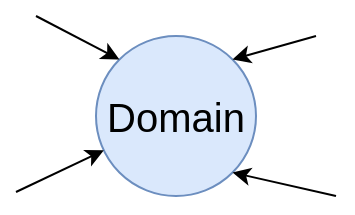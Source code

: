<mxfile version="12.1.0" type="device" pages="1"><diagram id="6ErX_-oxHxo06pIScF08" name="Page-1"><mxGraphModel dx="961" dy="576" grid="1" gridSize="10" guides="1" tooltips="1" connect="1" arrows="1" fold="1" page="1" pageScale="1" pageWidth="850" pageHeight="1100" math="0" shadow="0"><root><mxCell id="0"/><mxCell id="1" parent="0"/><mxCell id="l4LSzvFk_6clvo6PIwsj-2" value="&lt;font style=&quot;font-size: 20px&quot;&gt;Domain&lt;/font&gt;" style="ellipse;whiteSpace=wrap;html=1;aspect=fixed;fillColor=#dae8fc;strokeColor=#6c8ebf;" vertex="1" parent="1"><mxGeometry x="310" y="210" width="80" height="80" as="geometry"/></mxCell><mxCell id="l4LSzvFk_6clvo6PIwsj-3" value="" style="endArrow=classic;html=1;" edge="1" parent="1" target="l4LSzvFk_6clvo6PIwsj-2"><mxGeometry width="50" height="50" relative="1" as="geometry"><mxPoint x="270" y="288" as="sourcePoint"/><mxPoint x="360" y="310" as="targetPoint"/></mxGeometry></mxCell><mxCell id="l4LSzvFk_6clvo6PIwsj-4" value="" style="endArrow=classic;html=1;entryX=1;entryY=1;entryDx=0;entryDy=0;" edge="1" parent="1" target="l4LSzvFk_6clvo6PIwsj-2"><mxGeometry width="50" height="50" relative="1" as="geometry"><mxPoint x="430" y="290" as="sourcePoint"/><mxPoint x="323.807" y="277.032" as="targetPoint"/></mxGeometry></mxCell><mxCell id="l4LSzvFk_6clvo6PIwsj-5" value="" style="endArrow=classic;html=1;entryX=1;entryY=0;entryDx=0;entryDy=0;" edge="1" parent="1" target="l4LSzvFk_6clvo6PIwsj-2"><mxGeometry width="50" height="50" relative="1" as="geometry"><mxPoint x="420" y="210" as="sourcePoint"/><mxPoint x="409.784" y="244.284" as="targetPoint"/></mxGeometry></mxCell><mxCell id="l4LSzvFk_6clvo6PIwsj-6" value="" style="endArrow=classic;html=1;entryX=0;entryY=0;entryDx=0;entryDy=0;" edge="1" parent="1" target="l4LSzvFk_6clvo6PIwsj-2"><mxGeometry width="50" height="50" relative="1" as="geometry"><mxPoint x="280" y="200" as="sourcePoint"/><mxPoint x="398.284" y="298.284" as="targetPoint"/></mxGeometry></mxCell></root></mxGraphModel></diagram></mxfile>